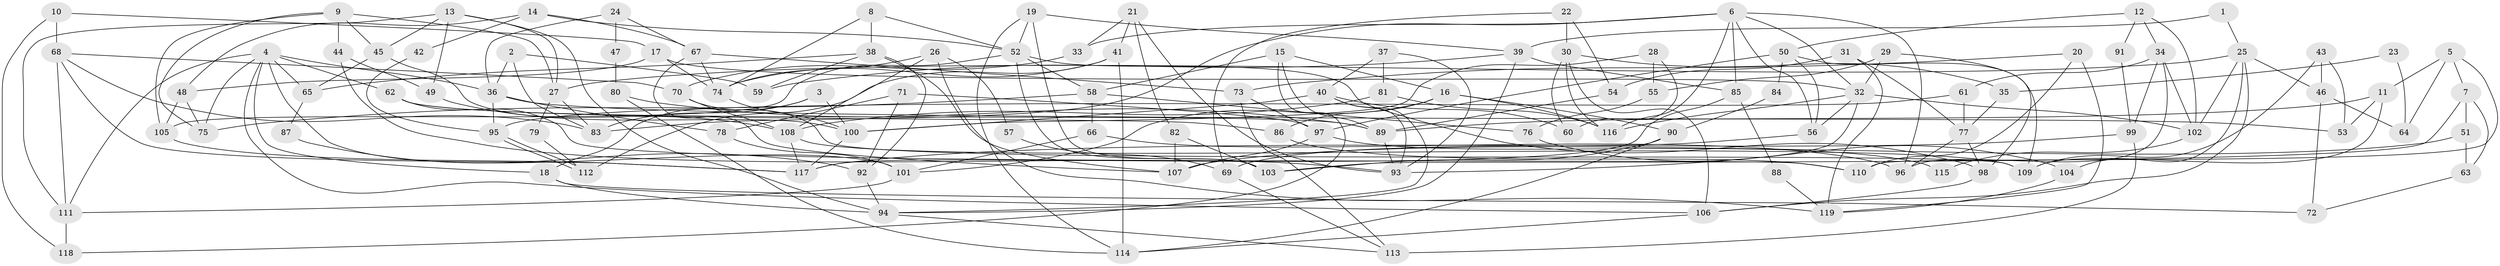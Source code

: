 // Generated by graph-tools (version 1.1) at 2025/36/03/09/25 02:36:24]
// undirected, 119 vertices, 238 edges
graph export_dot {
graph [start="1"]
  node [color=gray90,style=filled];
  1;
  2;
  3;
  4;
  5;
  6;
  7;
  8;
  9;
  10;
  11;
  12;
  13;
  14;
  15;
  16;
  17;
  18;
  19;
  20;
  21;
  22;
  23;
  24;
  25;
  26;
  27;
  28;
  29;
  30;
  31;
  32;
  33;
  34;
  35;
  36;
  37;
  38;
  39;
  40;
  41;
  42;
  43;
  44;
  45;
  46;
  47;
  48;
  49;
  50;
  51;
  52;
  53;
  54;
  55;
  56;
  57;
  58;
  59;
  60;
  61;
  62;
  63;
  64;
  65;
  66;
  67;
  68;
  69;
  70;
  71;
  72;
  73;
  74;
  75;
  76;
  77;
  78;
  79;
  80;
  81;
  82;
  83;
  84;
  85;
  86;
  87;
  88;
  89;
  90;
  91;
  92;
  93;
  94;
  95;
  96;
  97;
  98;
  99;
  100;
  101;
  102;
  103;
  104;
  105;
  106;
  107;
  108;
  109;
  110;
  111;
  112;
  113;
  114;
  115;
  116;
  117;
  118;
  119;
  1 -- 39;
  1 -- 25;
  2 -- 36;
  2 -- 83;
  2 -- 59;
  3 -- 83;
  3 -- 18;
  3 -- 100;
  4 -- 106;
  4 -- 18;
  4 -- 36;
  4 -- 62;
  4 -- 65;
  4 -- 75;
  4 -- 101;
  4 -- 111;
  5 -- 110;
  5 -- 11;
  5 -- 7;
  5 -- 64;
  6 -- 56;
  6 -- 85;
  6 -- 32;
  6 -- 33;
  6 -- 83;
  6 -- 96;
  6 -- 116;
  7 -- 103;
  7 -- 51;
  7 -- 63;
  8 -- 52;
  8 -- 74;
  8 -- 38;
  9 -- 27;
  9 -- 75;
  9 -- 44;
  9 -- 45;
  9 -- 105;
  10 -- 118;
  10 -- 17;
  10 -- 68;
  11 -- 109;
  11 -- 89;
  11 -- 53;
  12 -- 50;
  12 -- 34;
  12 -- 91;
  12 -- 102;
  13 -- 45;
  13 -- 94;
  13 -- 27;
  13 -- 49;
  13 -- 111;
  14 -- 48;
  14 -- 52;
  14 -- 42;
  14 -- 67;
  15 -- 16;
  15 -- 58;
  15 -- 89;
  15 -- 118;
  16 -- 116;
  16 -- 101;
  16 -- 86;
  16 -- 90;
  17 -- 32;
  17 -- 74;
  17 -- 48;
  18 -- 94;
  18 -- 72;
  19 -- 52;
  19 -- 103;
  19 -- 39;
  19 -- 114;
  20 -- 119;
  20 -- 110;
  20 -- 73;
  21 -- 82;
  21 -- 93;
  21 -- 33;
  21 -- 41;
  22 -- 69;
  22 -- 30;
  22 -- 54;
  23 -- 35;
  23 -- 64;
  24 -- 36;
  24 -- 67;
  24 -- 47;
  25 -- 27;
  25 -- 102;
  25 -- 46;
  25 -- 104;
  25 -- 106;
  26 -- 74;
  26 -- 108;
  26 -- 57;
  26 -- 119;
  27 -- 83;
  27 -- 79;
  28 -- 100;
  28 -- 55;
  28 -- 60;
  29 -- 98;
  29 -- 32;
  29 -- 55;
  30 -- 60;
  30 -- 116;
  30 -- 35;
  30 -- 106;
  31 -- 77;
  31 -- 54;
  31 -- 119;
  32 -- 93;
  32 -- 56;
  32 -- 102;
  32 -- 116;
  33 -- 70;
  34 -- 99;
  34 -- 102;
  34 -- 61;
  34 -- 96;
  35 -- 77;
  36 -- 95;
  36 -- 53;
  36 -- 78;
  37 -- 40;
  37 -- 81;
  37 -- 93;
  38 -- 65;
  38 -- 59;
  38 -- 92;
  38 -- 107;
  39 -- 59;
  39 -- 85;
  39 -- 94;
  40 -- 100;
  40 -- 93;
  40 -- 60;
  40 -- 94;
  41 -- 114;
  41 -- 74;
  41 -- 112;
  42 -- 95;
  43 -- 53;
  43 -- 109;
  43 -- 46;
  44 -- 49;
  44 -- 93;
  45 -- 100;
  45 -- 65;
  46 -- 64;
  46 -- 72;
  47 -- 80;
  48 -- 105;
  48 -- 75;
  49 -- 108;
  50 -- 109;
  50 -- 97;
  50 -- 56;
  50 -- 84;
  51 -- 107;
  51 -- 63;
  52 -- 105;
  52 -- 58;
  52 -- 98;
  52 -- 103;
  54 -- 89;
  55 -- 76;
  56 -- 69;
  57 -- 69;
  58 -- 66;
  58 -- 75;
  58 -- 76;
  61 -- 77;
  61 -- 95;
  62 -- 89;
  62 -- 86;
  62 -- 110;
  63 -- 72;
  65 -- 87;
  66 -- 101;
  66 -- 96;
  67 -- 73;
  67 -- 74;
  67 -- 107;
  68 -- 111;
  68 -- 70;
  68 -- 83;
  68 -- 117;
  69 -- 113;
  70 -- 108;
  70 -- 109;
  71 -- 78;
  71 -- 92;
  71 -- 97;
  73 -- 97;
  73 -- 113;
  74 -- 100;
  76 -- 104;
  77 -- 96;
  77 -- 98;
  78 -- 101;
  79 -- 112;
  80 -- 89;
  80 -- 114;
  81 -- 116;
  81 -- 108;
  82 -- 103;
  82 -- 107;
  84 -- 90;
  85 -- 117;
  85 -- 88;
  86 -- 110;
  87 -- 92;
  88 -- 119;
  89 -- 93;
  90 -- 114;
  90 -- 103;
  91 -- 99;
  92 -- 94;
  94 -- 113;
  95 -- 112;
  95 -- 112;
  97 -- 107;
  97 -- 115;
  98 -- 106;
  99 -- 117;
  99 -- 113;
  100 -- 117;
  101 -- 111;
  102 -- 115;
  104 -- 119;
  105 -- 117;
  106 -- 114;
  108 -- 117;
  108 -- 109;
  111 -- 118;
}
